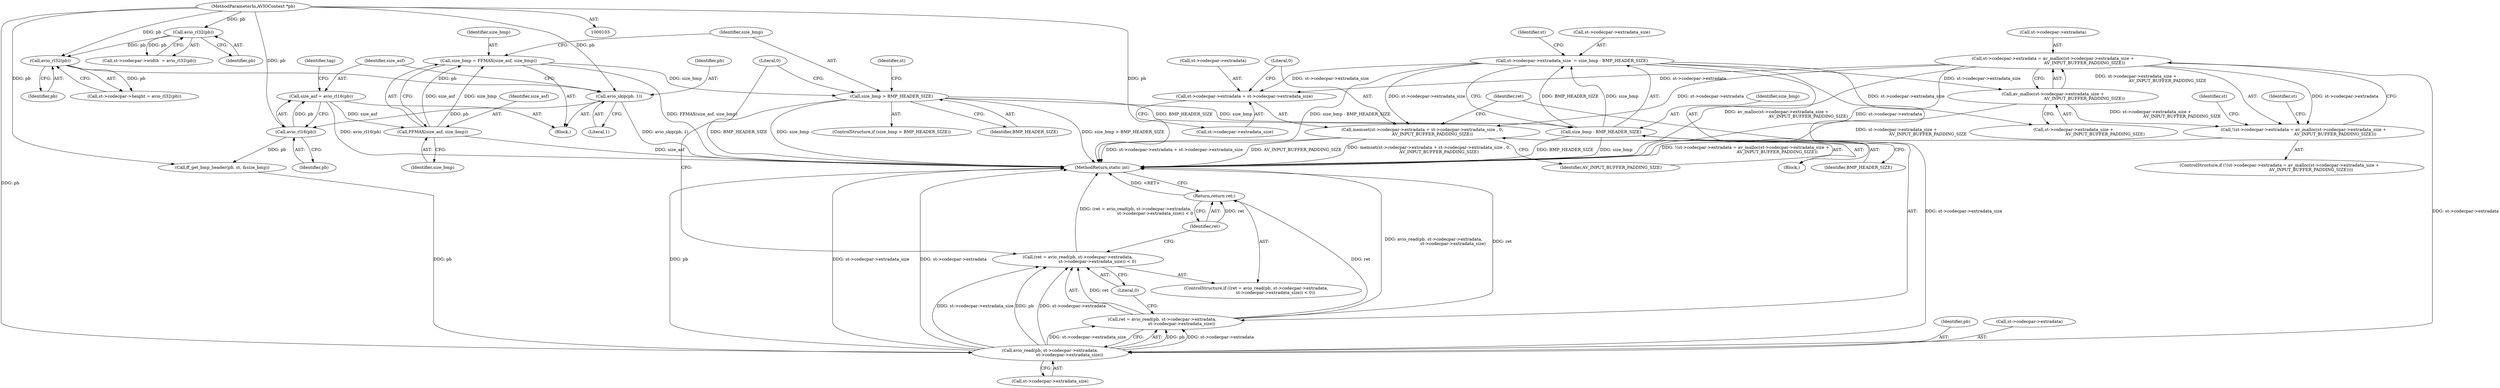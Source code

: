 digraph "1_FFmpeg_2b46ebdbff1d8dec7a3d8ea280a612b91a582869@API" {
"1000178" [label="(Call,st->codecpar->extradata = av_malloc(st->codecpar->extradata_size +\n                                               AV_INPUT_BUFFER_PADDING_SIZE))"];
"1000184" [label="(Call,av_malloc(st->codecpar->extradata_size +\n                                               AV_INPUT_BUFFER_PADDING_SIZE))"];
"1000167" [label="(Call,st->codecpar->extradata_size  = size_bmp - BMP_HEADER_SIZE)"];
"1000173" [label="(Call,size_bmp - BMP_HEADER_SIZE)"];
"1000162" [label="(Call,size_bmp > BMP_HEADER_SIZE)"];
"1000156" [label="(Call,size_bmp = FFMAX(size_asf, size_bmp))"];
"1000158" [label="(Call,FFMAX(size_asf, size_bmp))"];
"1000129" [label="(Call,size_asf = avio_rl16(pb))"];
"1000131" [label="(Call,avio_rl16(pb))"];
"1000126" [label="(Call,avio_skip(pb, 1))"];
"1000124" [label="(Call,avio_rl32(pb))"];
"1000116" [label="(Call,avio_rl32(pb))"];
"1000104" [label="(MethodParameterIn,AVIOContext *pb)"];
"1000177" [label="(Call,!(st->codecpar->extradata = av_malloc(st->codecpar->extradata_size +\n                                               AV_INPUT_BUFFER_PADDING_SIZE)))"];
"1000203" [label="(Call,memset(st->codecpar->extradata + st->codecpar->extradata_size , 0,\n               AV_INPUT_BUFFER_PADDING_SIZE))"];
"1000204" [label="(Call,st->codecpar->extradata + st->codecpar->extradata_size)"];
"1000221" [label="(Call,avio_read(pb, st->codecpar->extradata,\n                             st->codecpar->extradata_size))"];
"1000218" [label="(Call,(ret = avio_read(pb, st->codecpar->extradata,\n                             st->codecpar->extradata_size)) < 0)"];
"1000219" [label="(Call,ret = avio_read(pb, st->codecpar->extradata,\n                             st->codecpar->extradata_size))"];
"1000234" [label="(Return,return ret;)"];
"1000185" [label="(Call,st->codecpar->extradata_size +\n                                               AV_INPUT_BUFFER_PADDING_SIZE)"];
"1000160" [label="(Identifier,size_bmp)"];
"1000217" [label="(ControlStructure,if ((ret = avio_read(pb, st->codecpar->extradata,\n                             st->codecpar->extradata_size)) < 0))"];
"1000135" [label="(Call,ff_get_bmp_header(pb, st, &size_bmp))"];
"1000157" [label="(Identifier,size_bmp)"];
"1000219" [label="(Call,ret = avio_read(pb, st->codecpar->extradata,\n                             st->codecpar->extradata_size))"];
"1000104" [label="(MethodParameterIn,AVIOContext *pb)"];
"1000129" [label="(Call,size_asf = avio_rl16(pb))"];
"1000128" [label="(Literal,1)"];
"1000163" [label="(Identifier,size_bmp)"];
"1000156" [label="(Call,size_bmp = FFMAX(size_asf, size_bmp))"];
"1000158" [label="(Call,FFMAX(size_asf, size_bmp))"];
"1000116" [label="(Call,avio_rl32(pb))"];
"1000161" [label="(ControlStructure,if (size_bmp > BMP_HEADER_SIZE))"];
"1000215" [label="(Literal,0)"];
"1000175" [label="(Identifier,BMP_HEADER_SIZE)"];
"1000127" [label="(Identifier,pb)"];
"1000162" [label="(Call,size_bmp > BMP_HEADER_SIZE)"];
"1000132" [label="(Identifier,pb)"];
"1000177" [label="(Call,!(st->codecpar->extradata = av_malloc(st->codecpar->extradata_size +\n                                               AV_INPUT_BUFFER_PADDING_SIZE)))"];
"1000130" [label="(Identifier,size_asf)"];
"1000176" [label="(ControlStructure,if (!(st->codecpar->extradata = av_malloc(st->codecpar->extradata_size +\n                                               AV_INPUT_BUFFER_PADDING_SIZE))))"];
"1000204" [label="(Call,st->codecpar->extradata + st->codecpar->extradata_size)"];
"1000179" [label="(Call,st->codecpar->extradata)"];
"1000203" [label="(Call,memset(st->codecpar->extradata + st->codecpar->extradata_size , 0,\n               AV_INPUT_BUFFER_PADDING_SIZE))"];
"1000216" [label="(Identifier,AV_INPUT_BUFFER_PADDING_SIZE)"];
"1000125" [label="(Identifier,pb)"];
"1000170" [label="(Identifier,st)"];
"1000165" [label="(Block,)"];
"1000168" [label="(Call,st->codecpar->extradata_size)"];
"1000181" [label="(Identifier,st)"];
"1000167" [label="(Call,st->codecpar->extradata_size  = size_bmp - BMP_HEADER_SIZE)"];
"1000205" [label="(Call,st->codecpar->extradata)"];
"1000134" [label="(Identifier,tag)"];
"1000159" [label="(Identifier,size_asf)"];
"1000131" [label="(Call,avio_rl16(pb))"];
"1000196" [label="(Identifier,st)"];
"1000174" [label="(Identifier,size_bmp)"];
"1000210" [label="(Call,st->codecpar->extradata_size)"];
"1000110" [label="(Call,st->codecpar->width  = avio_rl32(pb))"];
"1000164" [label="(Identifier,BMP_HEADER_SIZE)"];
"1000184" [label="(Call,av_malloc(st->codecpar->extradata_size +\n                                               AV_INPUT_BUFFER_PADDING_SIZE))"];
"1000178" [label="(Call,st->codecpar->extradata = av_malloc(st->codecpar->extradata_size +\n                                               AV_INPUT_BUFFER_PADDING_SIZE))"];
"1000222" [label="(Identifier,pb)"];
"1000173" [label="(Call,size_bmp - BMP_HEADER_SIZE)"];
"1000233" [label="(Literal,0)"];
"1000238" [label="(MethodReturn,static int)"];
"1000220" [label="(Identifier,ret)"];
"1000218" [label="(Call,(ret = avio_read(pb, st->codecpar->extradata,\n                             st->codecpar->extradata_size)) < 0)"];
"1000126" [label="(Call,avio_skip(pb, 1))"];
"1000223" [label="(Call,st->codecpar->extradata)"];
"1000221" [label="(Call,avio_read(pb, st->codecpar->extradata,\n                             st->codecpar->extradata_size))"];
"1000207" [label="(Identifier,st)"];
"1000235" [label="(Identifier,ret)"];
"1000106" [label="(Block,)"];
"1000237" [label="(Literal,0)"];
"1000118" [label="(Call,st->codecpar->height = avio_rl32(pb))"];
"1000228" [label="(Call,st->codecpar->extradata_size)"];
"1000234" [label="(Return,return ret;)"];
"1000124" [label="(Call,avio_rl32(pb))"];
"1000117" [label="(Identifier,pb)"];
"1000178" -> "1000177"  [label="AST: "];
"1000178" -> "1000184"  [label="CFG: "];
"1000179" -> "1000178"  [label="AST: "];
"1000184" -> "1000178"  [label="AST: "];
"1000177" -> "1000178"  [label="CFG: "];
"1000178" -> "1000238"  [label="DDG: st->codecpar->extradata"];
"1000178" -> "1000238"  [label="DDG: av_malloc(st->codecpar->extradata_size +\n                                               AV_INPUT_BUFFER_PADDING_SIZE)"];
"1000178" -> "1000177"  [label="DDG: st->codecpar->extradata"];
"1000184" -> "1000178"  [label="DDG: st->codecpar->extradata_size +\n                                               AV_INPUT_BUFFER_PADDING_SIZE"];
"1000178" -> "1000203"  [label="DDG: st->codecpar->extradata"];
"1000178" -> "1000204"  [label="DDG: st->codecpar->extradata"];
"1000178" -> "1000221"  [label="DDG: st->codecpar->extradata"];
"1000184" -> "1000185"  [label="CFG: "];
"1000185" -> "1000184"  [label="AST: "];
"1000184" -> "1000238"  [label="DDG: st->codecpar->extradata_size +\n                                               AV_INPUT_BUFFER_PADDING_SIZE"];
"1000184" -> "1000177"  [label="DDG: st->codecpar->extradata_size +\n                                               AV_INPUT_BUFFER_PADDING_SIZE"];
"1000167" -> "1000184"  [label="DDG: st->codecpar->extradata_size"];
"1000167" -> "1000165"  [label="AST: "];
"1000167" -> "1000173"  [label="CFG: "];
"1000168" -> "1000167"  [label="AST: "];
"1000173" -> "1000167"  [label="AST: "];
"1000181" -> "1000167"  [label="CFG: "];
"1000167" -> "1000238"  [label="DDG: size_bmp - BMP_HEADER_SIZE"];
"1000173" -> "1000167"  [label="DDG: size_bmp"];
"1000173" -> "1000167"  [label="DDG: BMP_HEADER_SIZE"];
"1000167" -> "1000185"  [label="DDG: st->codecpar->extradata_size"];
"1000167" -> "1000203"  [label="DDG: st->codecpar->extradata_size"];
"1000167" -> "1000204"  [label="DDG: st->codecpar->extradata_size"];
"1000167" -> "1000221"  [label="DDG: st->codecpar->extradata_size"];
"1000173" -> "1000175"  [label="CFG: "];
"1000174" -> "1000173"  [label="AST: "];
"1000175" -> "1000173"  [label="AST: "];
"1000173" -> "1000238"  [label="DDG: size_bmp"];
"1000173" -> "1000238"  [label="DDG: BMP_HEADER_SIZE"];
"1000162" -> "1000173"  [label="DDG: size_bmp"];
"1000162" -> "1000173"  [label="DDG: BMP_HEADER_SIZE"];
"1000162" -> "1000161"  [label="AST: "];
"1000162" -> "1000164"  [label="CFG: "];
"1000163" -> "1000162"  [label="AST: "];
"1000164" -> "1000162"  [label="AST: "];
"1000170" -> "1000162"  [label="CFG: "];
"1000237" -> "1000162"  [label="CFG: "];
"1000162" -> "1000238"  [label="DDG: BMP_HEADER_SIZE"];
"1000162" -> "1000238"  [label="DDG: size_bmp"];
"1000162" -> "1000238"  [label="DDG: size_bmp > BMP_HEADER_SIZE"];
"1000156" -> "1000162"  [label="DDG: size_bmp"];
"1000156" -> "1000106"  [label="AST: "];
"1000156" -> "1000158"  [label="CFG: "];
"1000157" -> "1000156"  [label="AST: "];
"1000158" -> "1000156"  [label="AST: "];
"1000163" -> "1000156"  [label="CFG: "];
"1000156" -> "1000238"  [label="DDG: FFMAX(size_asf, size_bmp)"];
"1000158" -> "1000156"  [label="DDG: size_asf"];
"1000158" -> "1000156"  [label="DDG: size_bmp"];
"1000158" -> "1000160"  [label="CFG: "];
"1000159" -> "1000158"  [label="AST: "];
"1000160" -> "1000158"  [label="AST: "];
"1000158" -> "1000238"  [label="DDG: size_asf"];
"1000129" -> "1000158"  [label="DDG: size_asf"];
"1000129" -> "1000106"  [label="AST: "];
"1000129" -> "1000131"  [label="CFG: "];
"1000130" -> "1000129"  [label="AST: "];
"1000131" -> "1000129"  [label="AST: "];
"1000134" -> "1000129"  [label="CFG: "];
"1000129" -> "1000238"  [label="DDG: avio_rl16(pb)"];
"1000131" -> "1000129"  [label="DDG: pb"];
"1000131" -> "1000132"  [label="CFG: "];
"1000132" -> "1000131"  [label="AST: "];
"1000126" -> "1000131"  [label="DDG: pb"];
"1000104" -> "1000131"  [label="DDG: pb"];
"1000131" -> "1000135"  [label="DDG: pb"];
"1000126" -> "1000106"  [label="AST: "];
"1000126" -> "1000128"  [label="CFG: "];
"1000127" -> "1000126"  [label="AST: "];
"1000128" -> "1000126"  [label="AST: "];
"1000130" -> "1000126"  [label="CFG: "];
"1000126" -> "1000238"  [label="DDG: avio_skip(pb, 1)"];
"1000124" -> "1000126"  [label="DDG: pb"];
"1000104" -> "1000126"  [label="DDG: pb"];
"1000124" -> "1000118"  [label="AST: "];
"1000124" -> "1000125"  [label="CFG: "];
"1000125" -> "1000124"  [label="AST: "];
"1000118" -> "1000124"  [label="CFG: "];
"1000124" -> "1000118"  [label="DDG: pb"];
"1000116" -> "1000124"  [label="DDG: pb"];
"1000104" -> "1000124"  [label="DDG: pb"];
"1000116" -> "1000110"  [label="AST: "];
"1000116" -> "1000117"  [label="CFG: "];
"1000117" -> "1000116"  [label="AST: "];
"1000110" -> "1000116"  [label="CFG: "];
"1000116" -> "1000110"  [label="DDG: pb"];
"1000104" -> "1000116"  [label="DDG: pb"];
"1000104" -> "1000103"  [label="AST: "];
"1000104" -> "1000238"  [label="DDG: pb"];
"1000104" -> "1000135"  [label="DDG: pb"];
"1000104" -> "1000221"  [label="DDG: pb"];
"1000177" -> "1000176"  [label="AST: "];
"1000196" -> "1000177"  [label="CFG: "];
"1000207" -> "1000177"  [label="CFG: "];
"1000177" -> "1000238"  [label="DDG: !(st->codecpar->extradata = av_malloc(st->codecpar->extradata_size +\n                                               AV_INPUT_BUFFER_PADDING_SIZE))"];
"1000203" -> "1000165"  [label="AST: "];
"1000203" -> "1000216"  [label="CFG: "];
"1000204" -> "1000203"  [label="AST: "];
"1000215" -> "1000203"  [label="AST: "];
"1000216" -> "1000203"  [label="AST: "];
"1000220" -> "1000203"  [label="CFG: "];
"1000203" -> "1000238"  [label="DDG: AV_INPUT_BUFFER_PADDING_SIZE"];
"1000203" -> "1000238"  [label="DDG: memset(st->codecpar->extradata + st->codecpar->extradata_size , 0,\n               AV_INPUT_BUFFER_PADDING_SIZE)"];
"1000203" -> "1000238"  [label="DDG: st->codecpar->extradata + st->codecpar->extradata_size"];
"1000204" -> "1000210"  [label="CFG: "];
"1000205" -> "1000204"  [label="AST: "];
"1000210" -> "1000204"  [label="AST: "];
"1000215" -> "1000204"  [label="CFG: "];
"1000221" -> "1000219"  [label="AST: "];
"1000221" -> "1000228"  [label="CFG: "];
"1000222" -> "1000221"  [label="AST: "];
"1000223" -> "1000221"  [label="AST: "];
"1000228" -> "1000221"  [label="AST: "];
"1000219" -> "1000221"  [label="CFG: "];
"1000221" -> "1000238"  [label="DDG: st->codecpar->extradata"];
"1000221" -> "1000238"  [label="DDG: st->codecpar->extradata_size"];
"1000221" -> "1000238"  [label="DDG: pb"];
"1000221" -> "1000218"  [label="DDG: pb"];
"1000221" -> "1000218"  [label="DDG: st->codecpar->extradata"];
"1000221" -> "1000218"  [label="DDG: st->codecpar->extradata_size"];
"1000221" -> "1000219"  [label="DDG: pb"];
"1000221" -> "1000219"  [label="DDG: st->codecpar->extradata"];
"1000221" -> "1000219"  [label="DDG: st->codecpar->extradata_size"];
"1000135" -> "1000221"  [label="DDG: pb"];
"1000218" -> "1000217"  [label="AST: "];
"1000218" -> "1000233"  [label="CFG: "];
"1000219" -> "1000218"  [label="AST: "];
"1000233" -> "1000218"  [label="AST: "];
"1000235" -> "1000218"  [label="CFG: "];
"1000237" -> "1000218"  [label="CFG: "];
"1000218" -> "1000238"  [label="DDG: (ret = avio_read(pb, st->codecpar->extradata,\n                             st->codecpar->extradata_size)) < 0"];
"1000219" -> "1000218"  [label="DDG: ret"];
"1000220" -> "1000219"  [label="AST: "];
"1000233" -> "1000219"  [label="CFG: "];
"1000219" -> "1000238"  [label="DDG: avio_read(pb, st->codecpar->extradata,\n                             st->codecpar->extradata_size)"];
"1000219" -> "1000238"  [label="DDG: ret"];
"1000219" -> "1000234"  [label="DDG: ret"];
"1000234" -> "1000217"  [label="AST: "];
"1000234" -> "1000235"  [label="CFG: "];
"1000235" -> "1000234"  [label="AST: "];
"1000238" -> "1000234"  [label="CFG: "];
"1000234" -> "1000238"  [label="DDG: <RET>"];
"1000235" -> "1000234"  [label="DDG: ret"];
}
